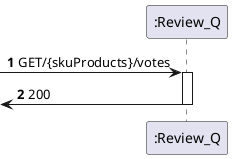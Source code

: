 @startuml
'https://plantuml.com/sequence-diagram

autonumber

participant ":Review_Q" as rev

-> rev: GET/{skuProducts}/votes
activate rev
[<- rev: 200
deactivate rev

@enduml